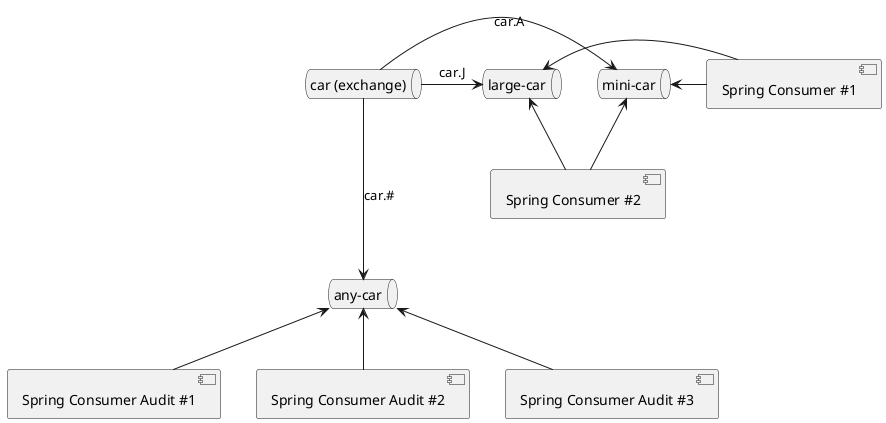 @startuml

queue "car (exchange)"

queue "mini-car"
queue "large-car"
queue "any-car"

"car (exchange)" -> "mini-car": "car.A"
"car (exchange)" -> "large-car": "car.J"

"mini-car" <- [Spring Consumer #1]
"large-car" <- [Spring Consumer #1]

"mini-car" <-- [Spring Consumer #2]
"large-car" <-- [Spring Consumer #2]

"car (exchange)" ---> "any-car": car.#

"any-car" <-- [Spring Consumer Audit #1]
"any-car" <-- [Spring Consumer Audit #2]
"any-car" <-- [Spring Consumer Audit #3]
@enduml